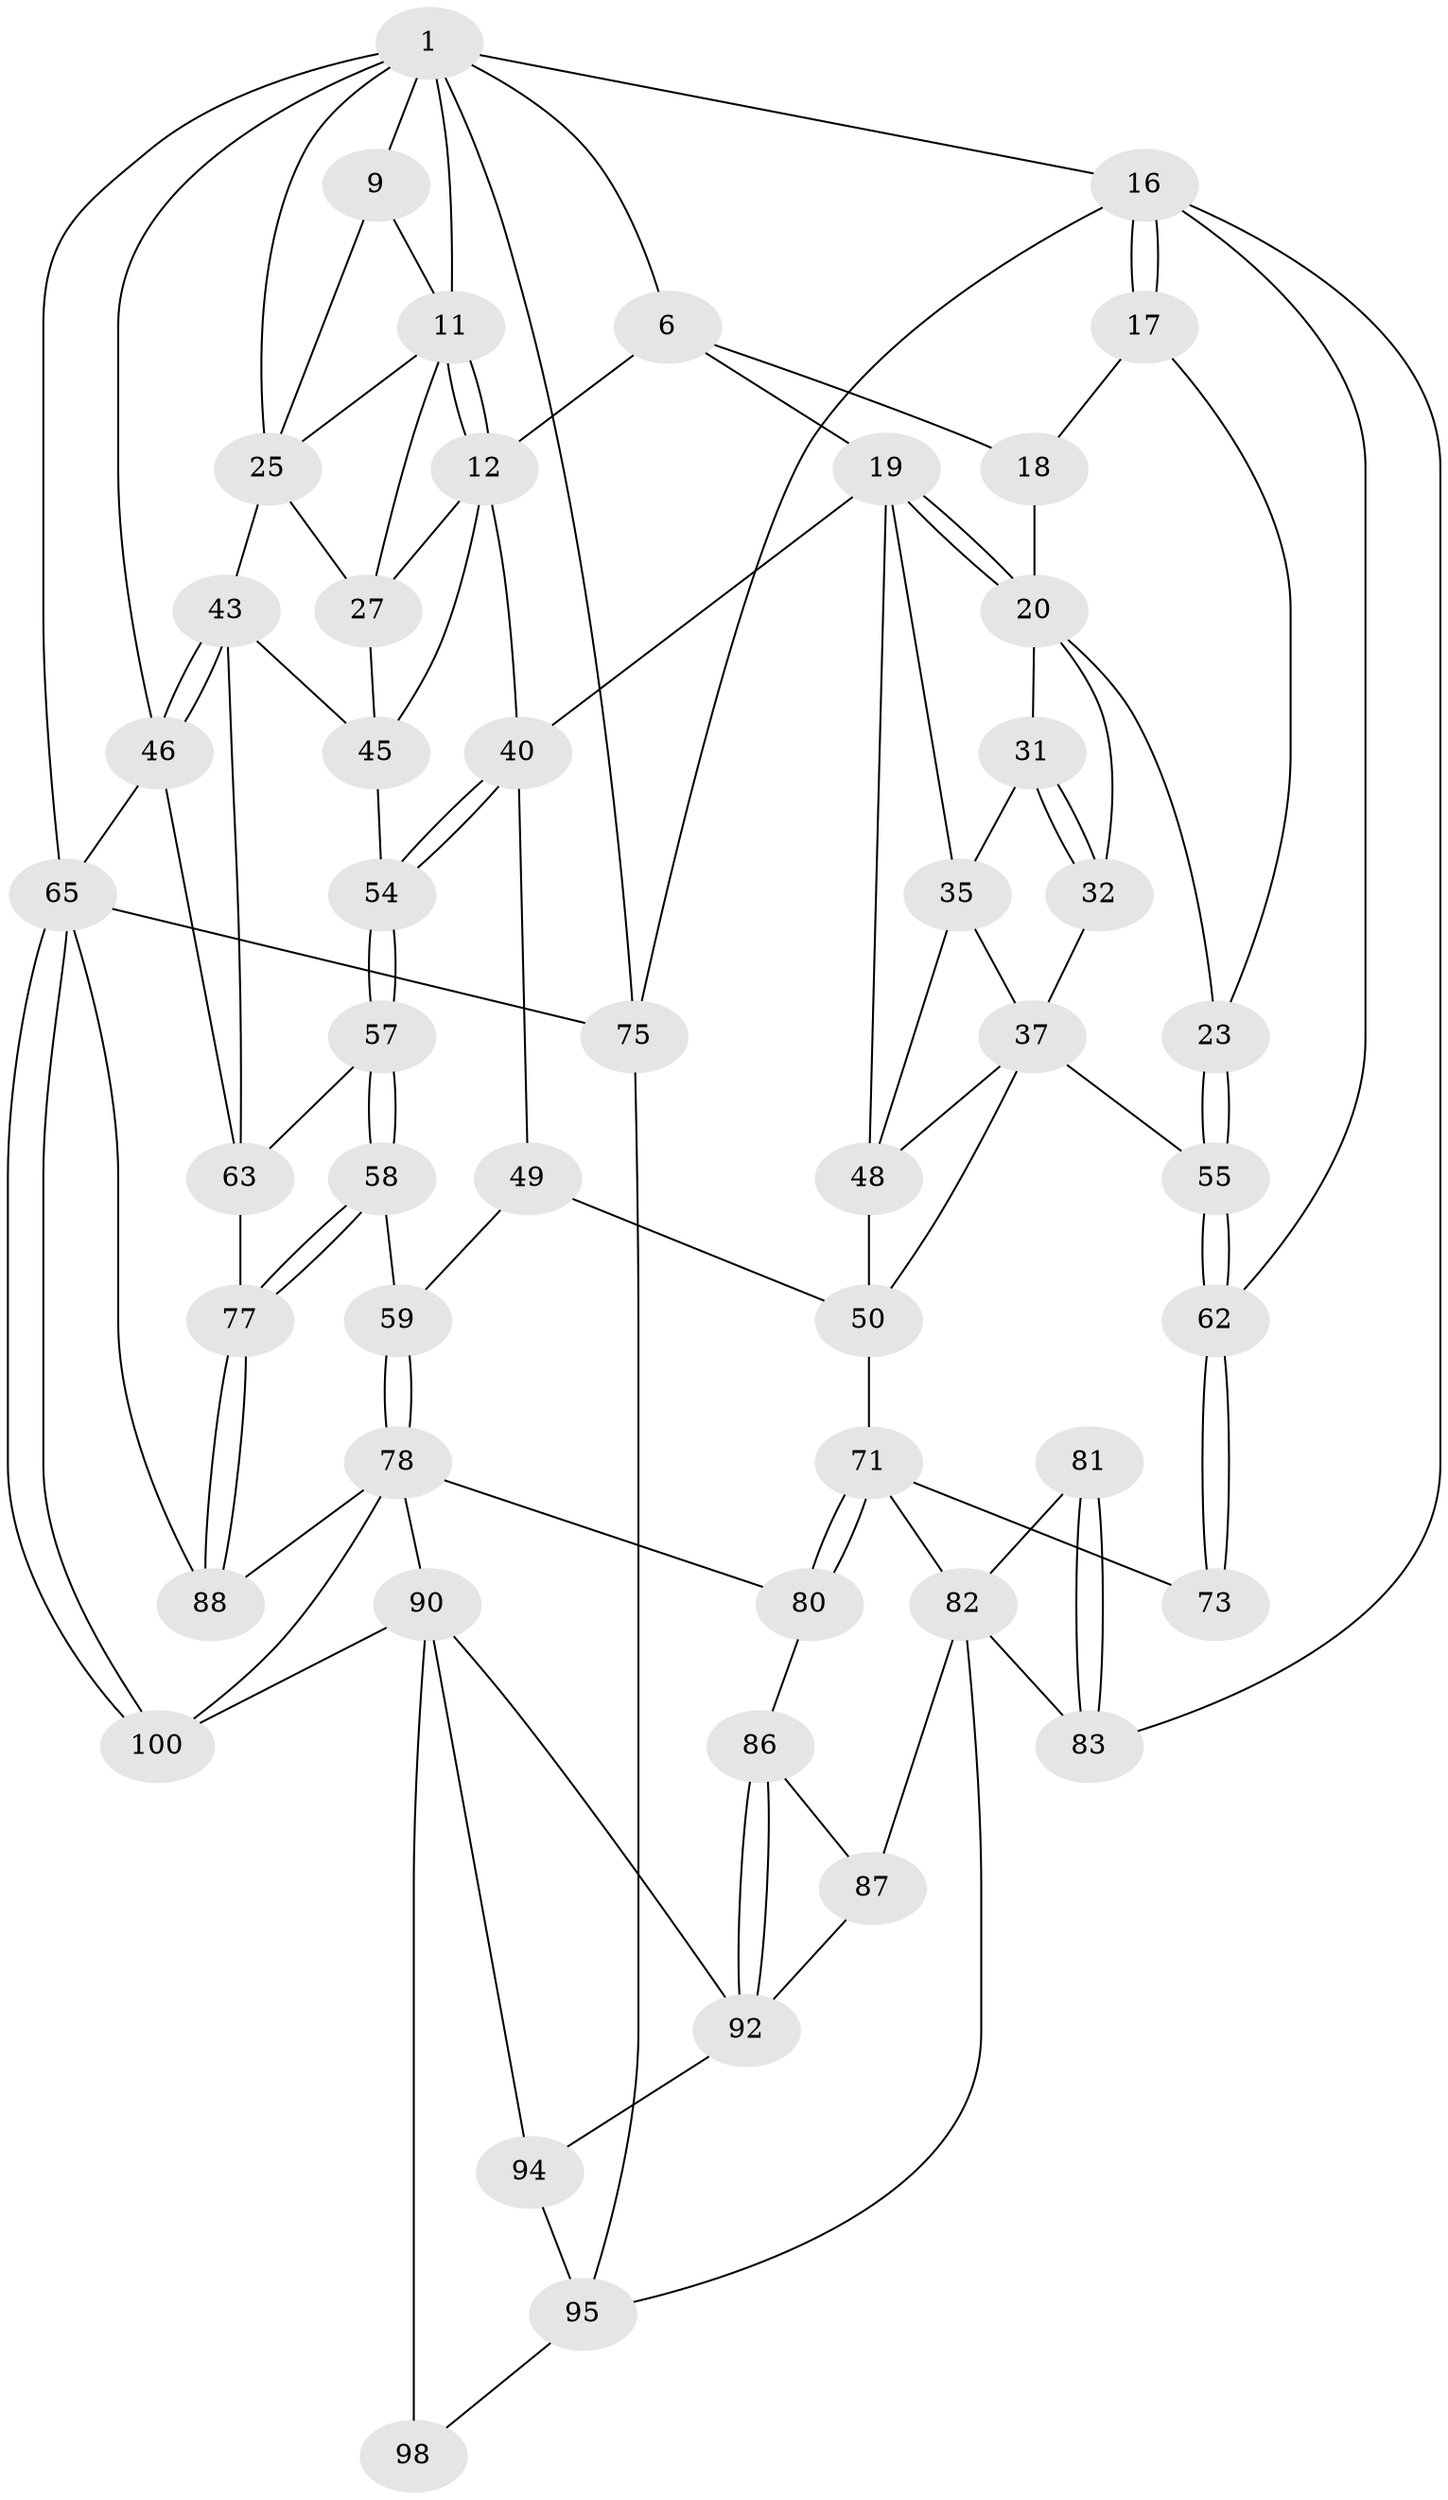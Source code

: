// original degree distribution, {3: 0.03, 6: 0.22, 5: 0.53, 4: 0.22}
// Generated by graph-tools (version 1.1) at 2025/27/03/15/25 16:27:57]
// undirected, 50 vertices, 112 edges
graph export_dot {
graph [start="1"]
  node [color=gray90,style=filled];
  1 [pos="+0.5932166023676484+0",super="+5+2"];
  6 [pos="+0.5360011693422421+0.07470698341195883",super="+13+7"];
  9 [pos="+0.954121469220437+0.06682793578332778",super="+14"];
  11 [pos="+0.7296079072820252+0.12146191298972507",super="+15"];
  12 [pos="+0.6206711456464127+0.2891822521486237",super="+28"];
  16 [pos="+0+0",super="+61"];
  17 [pos="+0.11390427150616309+0.10914172991217265"];
  18 [pos="+0.27050300023497265+0.12111508287797071"];
  19 [pos="+0.4198505728615203+0.25482765331035345",super="+34"];
  20 [pos="+0.29790606168883305+0.1882902977618967",super="+21"];
  23 [pos="+0.07197136420295276+0.35477696898990413"];
  25 [pos="+0.9193742509986154+0.25884368462677015",super="+29"];
  27 [pos="+0.6909673477283814+0.3164251179135307",super="+33"];
  31 [pos="+0.27290283919763536+0.3374819025244745"];
  32 [pos="+0.19840791423963897+0.3952169555156287"];
  35 [pos="+0.3023793854101013+0.34221133194244685",super="+36"];
  37 [pos="+0.26774880094425285+0.48025691119847413",super="+53+38"];
  40 [pos="+0.6009509202291542+0.39552132701323117",super="+41"];
  43 [pos="+0.8672547927907608+0.4395238499003354",super="+44"];
  45 [pos="+0.8127539245528753+0.44017543061155634",super="+47"];
  46 [pos="+1+0.3139895724306846",super="+67"];
  48 [pos="+0.40171608328330755+0.3794291625263285",super="+51"];
  49 [pos="+0.5310851841238172+0.4776902033715899",super="+60"];
  50 [pos="+0.46164577772068544+0.4638871841198598",super="+56"];
  54 [pos="+0.679132110762391+0.5575483559510337"];
  55 [pos="+0.05974253599707499+0.37901240122434154"];
  57 [pos="+0.6783993009716268+0.5659096556541025"];
  58 [pos="+0.649391321929778+0.6252367889887913"];
  59 [pos="+0.5683160444307328+0.6388591552014193"];
  62 [pos="+0+0.4551971263941613"];
  63 [pos="+0.8622835238806971+0.46597498440394913",super="+64+69"];
  65 [pos="+1+1",super="+66"];
  71 [pos="+0.27212892392173116+0.6498568775035682",super="+72"];
  73 [pos="+0.05366869681282344+0.5871401897295658"];
  75 [pos="+0+1"];
  77 [pos="+0.8010115903745907+0.7336514891917805"];
  78 [pos="+0.5026514656997522+0.8028779657855233",super="+79+89"];
  80 [pos="+0.27863409928989297+0.6712603045852463"];
  81 [pos="+0.07346960705731138+0.7110394547743748"];
  82 [pos="+0.1368820529640472+0.722228370282781",super="+84"];
  83 [pos="+0.0385593174612188+0.8118206499075548"];
  86 [pos="+0.27130270706845383+0.6865595202229976"];
  87 [pos="+0.2129520012603366+0.7744405331230596"];
  88 [pos="+0.808810089138853+0.756640299404182"];
  90 [pos="+0.33609084508967885+0.8738195902945486",super="+99+91"];
  92 [pos="+0.2743128453785777+0.8436583206361673",super="+93"];
  94 [pos="+0.17124630415480202+0.8603285866188753"];
  95 [pos="+0.08008206722745866+0.847137683065491",super="+97"];
  98 [pos="+0.20164833255666884+1"];
  100 [pos="+0.5896964916429158+1"];
  1 -- 11;
  1 -- 9 [weight=2];
  1 -- 6 [weight=2];
  1 -- 65;
  1 -- 75;
  1 -- 46;
  1 -- 16;
  1 -- 25;
  6 -- 19;
  6 -- 12;
  6 -- 18;
  9 -- 11;
  9 -- 25;
  11 -- 12;
  11 -- 12;
  11 -- 27;
  11 -- 25;
  12 -- 40;
  12 -- 27;
  12 -- 45;
  16 -- 17;
  16 -- 17;
  16 -- 75;
  16 -- 83;
  16 -- 62;
  17 -- 18;
  17 -- 23;
  18 -- 20;
  19 -- 20;
  19 -- 20;
  19 -- 48;
  19 -- 35;
  19 -- 40;
  20 -- 31;
  20 -- 32;
  20 -- 23;
  23 -- 55;
  23 -- 55;
  25 -- 27;
  25 -- 43;
  27 -- 45;
  31 -- 32;
  31 -- 32;
  31 -- 35;
  32 -- 37;
  35 -- 48;
  35 -- 37;
  37 -- 55;
  37 -- 48;
  37 -- 50;
  40 -- 54;
  40 -- 54;
  40 -- 49;
  43 -- 46;
  43 -- 46;
  43 -- 45;
  43 -- 63;
  45 -- 54;
  46 -- 65;
  46 -- 63;
  48 -- 50 [weight=2];
  49 -- 50 [weight=2];
  49 -- 59;
  50 -- 71;
  54 -- 57;
  54 -- 57;
  55 -- 62;
  55 -- 62;
  57 -- 58;
  57 -- 58;
  57 -- 63;
  58 -- 59;
  58 -- 77;
  58 -- 77;
  59 -- 78;
  59 -- 78;
  62 -- 73;
  62 -- 73;
  63 -- 77;
  65 -- 100;
  65 -- 100;
  65 -- 75;
  65 -- 88;
  71 -- 80;
  71 -- 80;
  71 -- 73;
  71 -- 82;
  75 -- 95;
  77 -- 88;
  77 -- 88;
  78 -- 80;
  78 -- 90;
  78 -- 88;
  78 -- 100;
  80 -- 86;
  81 -- 82;
  81 -- 83;
  81 -- 83;
  82 -- 83;
  82 -- 87;
  82 -- 95;
  86 -- 87;
  86 -- 92;
  86 -- 92;
  87 -- 92;
  90 -- 100;
  90 -- 98 [weight=2];
  90 -- 94;
  90 -- 92;
  92 -- 94;
  94 -- 95;
  95 -- 98;
}
